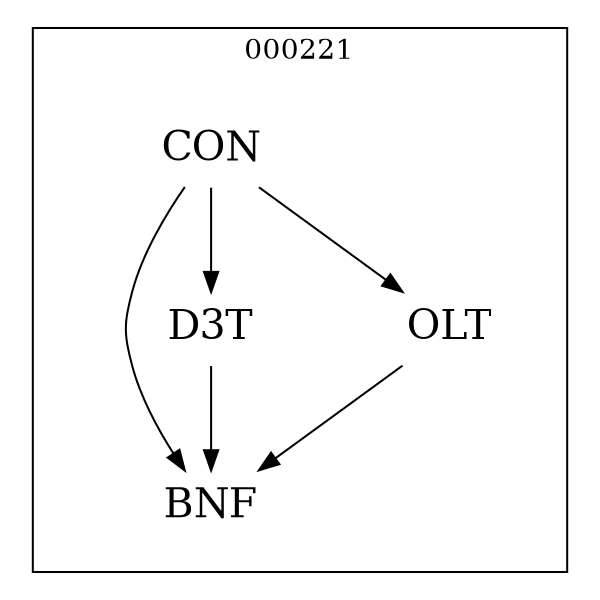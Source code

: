 strict digraph DAGS {
	size = "4,4!" ; ratio ="fill"; subgraph cluster_0{
			labeldoc = "t";
			label = "000221";node	[label= CON, shape = plaintext, fontsize=20] CON;node	[label= BNF, shape = plaintext, fontsize=20] BNF;node	[label= D3T, shape = plaintext, fontsize=20] D3T;node	[label= OLT, shape = plaintext, fontsize=20] OLT;
CON->BNF;
CON->D3T;
CON->OLT;
D3T->BNF;
OLT->BNF;
	}}